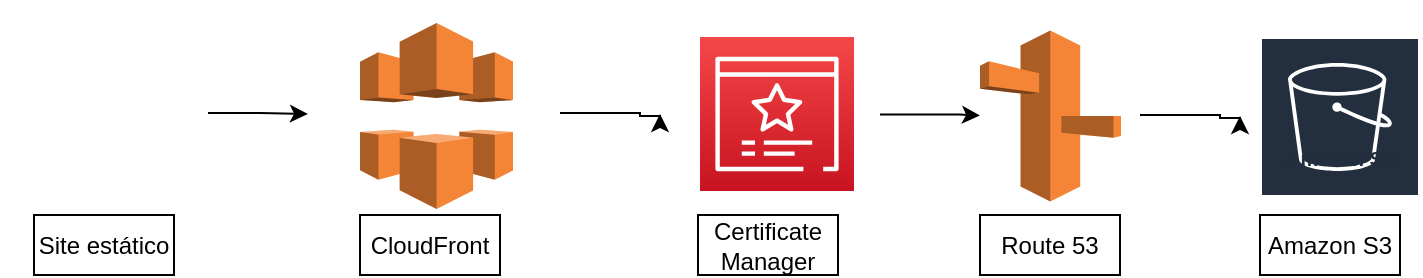 <mxfile version="21.5.0" type="github">
  <diagram name="Página-1" id="ajY9_iDmrcPVvUdt_vDN">
    <mxGraphModel dx="1006" dy="529" grid="0" gridSize="10" guides="1" tooltips="1" connect="1" arrows="1" fold="1" page="1" pageScale="1" pageWidth="827" pageHeight="1169" math="0" shadow="0">
      <root>
        <mxCell id="0" />
        <mxCell id="1" parent="0" />
        <mxCell id="x3ipQ_UhH8bS1iTBhRrQ-5" value="Amazon S3" style="sketch=0;outlineConnect=0;fontColor=#232F3E;gradientColor=none;strokeColor=#ffffff;fillColor=#232F3E;dashed=0;verticalLabelPosition=middle;verticalAlign=bottom;align=center;html=1;whiteSpace=wrap;fontSize=10;fontStyle=1;spacing=3;shape=mxgraph.aws4.productIcon;prIcon=mxgraph.aws4.s3;" parent="1" vertex="1">
          <mxGeometry x="660" y="359.5" width="80" height="70" as="geometry" />
        </mxCell>
        <mxCell id="nQzz0uQPQmOXFPAhDdOp-1" value="" style="outlineConnect=0;dashed=0;verticalLabelPosition=bottom;verticalAlign=top;align=center;html=1;shape=mxgraph.aws3.route_53;fillColor=#F58536;gradientColor=none;" parent="1" vertex="1">
          <mxGeometry x="520" y="356.25" width="70.5" height="85.5" as="geometry" />
        </mxCell>
        <mxCell id="nQzz0uQPQmOXFPAhDdOp-2" value="Route 53" style="whiteSpace=wrap;html=1;" parent="1" vertex="1">
          <mxGeometry x="520" y="448.5" width="70" height="30" as="geometry" />
        </mxCell>
        <mxCell id="nQzz0uQPQmOXFPAhDdOp-4" value="" style="sketch=0;points=[[0,0,0],[0.25,0,0],[0.5,0,0],[0.75,0,0],[1,0,0],[0,1,0],[0.25,1,0],[0.5,1,0],[0.75,1,0],[1,1,0],[0,0.25,0],[0,0.5,0],[0,0.75,0],[1,0.25,0],[1,0.5,0],[1,0.75,0]];outlineConnect=0;fontColor=#232F3E;gradientColor=#F54749;gradientDirection=north;fillColor=#C7131F;strokeColor=#ffffff;dashed=0;verticalLabelPosition=bottom;verticalAlign=top;align=center;html=1;fontSize=12;fontStyle=0;aspect=fixed;shape=mxgraph.aws4.resourceIcon;resIcon=mxgraph.aws4.certificate_manager_3;" parent="1" vertex="1">
          <mxGeometry x="380" y="359.5" width="77" height="77" as="geometry" />
        </mxCell>
        <mxCell id="nQzz0uQPQmOXFPAhDdOp-6" value="Certificate Manager" style="whiteSpace=wrap;html=1;" parent="1" vertex="1">
          <mxGeometry x="379" y="448.5" width="70" height="30" as="geometry" />
        </mxCell>
        <mxCell id="nQzz0uQPQmOXFPAhDdOp-7" value="" style="outlineConnect=0;dashed=0;verticalLabelPosition=bottom;verticalAlign=top;align=center;html=1;shape=mxgraph.aws3.cloudfront;fillColor=#F58536;gradientColor=none;" parent="1" vertex="1">
          <mxGeometry x="210" y="352.5" width="76.5" height="93" as="geometry" />
        </mxCell>
        <mxCell id="nQzz0uQPQmOXFPAhDdOp-8" value="CloudFront" style="whiteSpace=wrap;html=1;" parent="1" vertex="1">
          <mxGeometry x="210" y="448.5" width="70" height="30" as="geometry" />
        </mxCell>
        <mxCell id="nQzz0uQPQmOXFPAhDdOp-9" value="" style="shape=image;html=1;verticalAlign=top;verticalLabelPosition=bottom;labelBackgroundColor=#ffffff;imageAspect=0;aspect=fixed;image=https://cdn2.iconfinder.com/data/icons/web-development-and-studio/512/663_Internet_layout_page_site_static-128.png" parent="1" vertex="1">
          <mxGeometry x="30" y="341.5" width="104" height="104" as="geometry" />
        </mxCell>
        <mxCell id="nQzz0uQPQmOXFPAhDdOp-12" value="Amazon S3" style="whiteSpace=wrap;html=1;" parent="1" vertex="1">
          <mxGeometry x="660" y="448.5" width="70" height="30" as="geometry" />
        </mxCell>
        <mxCell id="nQzz0uQPQmOXFPAhDdOp-13" value="Site estático" style="whiteSpace=wrap;html=1;" parent="1" vertex="1">
          <mxGeometry x="47" y="448.5" width="70" height="30" as="geometry" />
        </mxCell>
        <mxCell id="nQzz0uQPQmOXFPAhDdOp-14" style="edgeStyle=orthogonalEdgeStyle;rounded=0;orthogonalLoop=1;jettySize=auto;html=1;" parent="1" edge="1">
          <mxGeometry relative="1" as="geometry">
            <mxPoint x="310.005" y="397.5" as="sourcePoint" />
            <mxPoint x="360" y="398" as="targetPoint" />
            <Array as="points">
              <mxPoint x="350" y="398" />
              <mxPoint x="350" y="399" />
            </Array>
          </mxGeometry>
        </mxCell>
        <mxCell id="nQzz0uQPQmOXFPAhDdOp-16" style="edgeStyle=orthogonalEdgeStyle;rounded=0;orthogonalLoop=1;jettySize=auto;html=1;" parent="1" edge="1">
          <mxGeometry relative="1" as="geometry">
            <mxPoint x="470.005" y="398.25" as="sourcePoint" />
            <mxPoint x="520" y="398.75" as="targetPoint" />
            <Array as="points">
              <mxPoint x="510" y="398.75" />
              <mxPoint x="510" y="399.75" />
            </Array>
          </mxGeometry>
        </mxCell>
        <mxCell id="KH5yCS-RbmyKg4OgS2Re-1" style="edgeStyle=orthogonalEdgeStyle;rounded=0;orthogonalLoop=1;jettySize=auto;html=1;" edge="1" parent="1">
          <mxGeometry relative="1" as="geometry">
            <mxPoint x="134.005" y="397.5" as="sourcePoint" />
            <mxPoint x="184" y="398" as="targetPoint" />
            <Array as="points">
              <mxPoint x="160" y="397.75" />
              <mxPoint x="160" y="397.75" />
            </Array>
          </mxGeometry>
        </mxCell>
        <mxCell id="KH5yCS-RbmyKg4OgS2Re-7" style="edgeStyle=orthogonalEdgeStyle;rounded=0;orthogonalLoop=1;jettySize=auto;html=1;" edge="1" parent="1">
          <mxGeometry relative="1" as="geometry">
            <mxPoint x="600.005" y="398.5" as="sourcePoint" />
            <mxPoint x="650" y="399" as="targetPoint" />
            <Array as="points">
              <mxPoint x="640" y="399" />
              <mxPoint x="640" y="400" />
            </Array>
          </mxGeometry>
        </mxCell>
      </root>
    </mxGraphModel>
  </diagram>
</mxfile>
